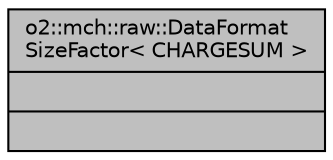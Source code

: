 digraph "o2::mch::raw::DataFormatSizeFactor&lt; CHARGESUM &gt;"
{
 // INTERACTIVE_SVG=YES
  bgcolor="transparent";
  edge [fontname="Helvetica",fontsize="10",labelfontname="Helvetica",labelfontsize="10"];
  node [fontname="Helvetica",fontsize="10",shape=record];
  Node1 [label="{o2::mch::raw::DataFormat\lSizeFactor\< CHARGESUM \>\n||}",height=0.2,width=0.4,color="black", fillcolor="grey75", style="filled", fontcolor="black"];
}
